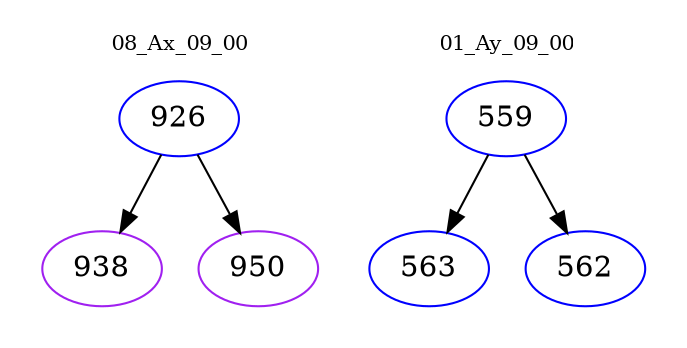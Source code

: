 digraph{
subgraph cluster_0 {
color = white
label = "08_Ax_09_00";
fontsize=10;
T0_926 [label="926", color="blue"]
T0_926 -> T0_938 [color="black"]
T0_938 [label="938", color="purple"]
T0_926 -> T0_950 [color="black"]
T0_950 [label="950", color="purple"]
}
subgraph cluster_1 {
color = white
label = "01_Ay_09_00";
fontsize=10;
T1_559 [label="559", color="blue"]
T1_559 -> T1_563 [color="black"]
T1_563 [label="563", color="blue"]
T1_559 -> T1_562 [color="black"]
T1_562 [label="562", color="blue"]
}
}
